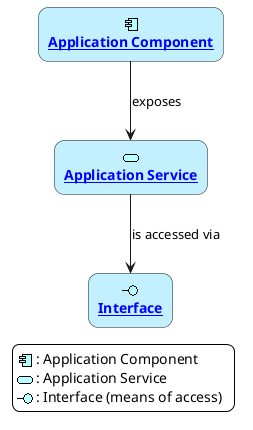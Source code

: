 @startuml
skinparam backgroundcolor transparent
skinparam rectangle<<type>> {
  roundCorner 20
  FontStyle bold
}

skinparam rectangle<<relation>> {
  roundCorner 10
  FontStyle normal
}

sprite $aComponent jar:archimate/application-component
sprite $aService jar:archimate/application-service
sprite $aInterface jar:archimate/application-interface


' Define core functional types
rectangle "[[$ Application Component]]" as AppComp <<$aComponent>><<type>> #Application
rectangle "[[$ Application Service]]" as AppService <<$aService>><<type>> #Application
rectangle "[[$ Interface]]" as Interface <<$aInterface>><<type>> #Application

' Define relationships
AppComp -down-> AppService : exposes
AppService -down-> Interface : is accessed via

legend left
<$aComponent> : Application Component  
<$aService> : Application Service  
<$aInterface> : Interface (means of access)  
endlegend
@enduml

